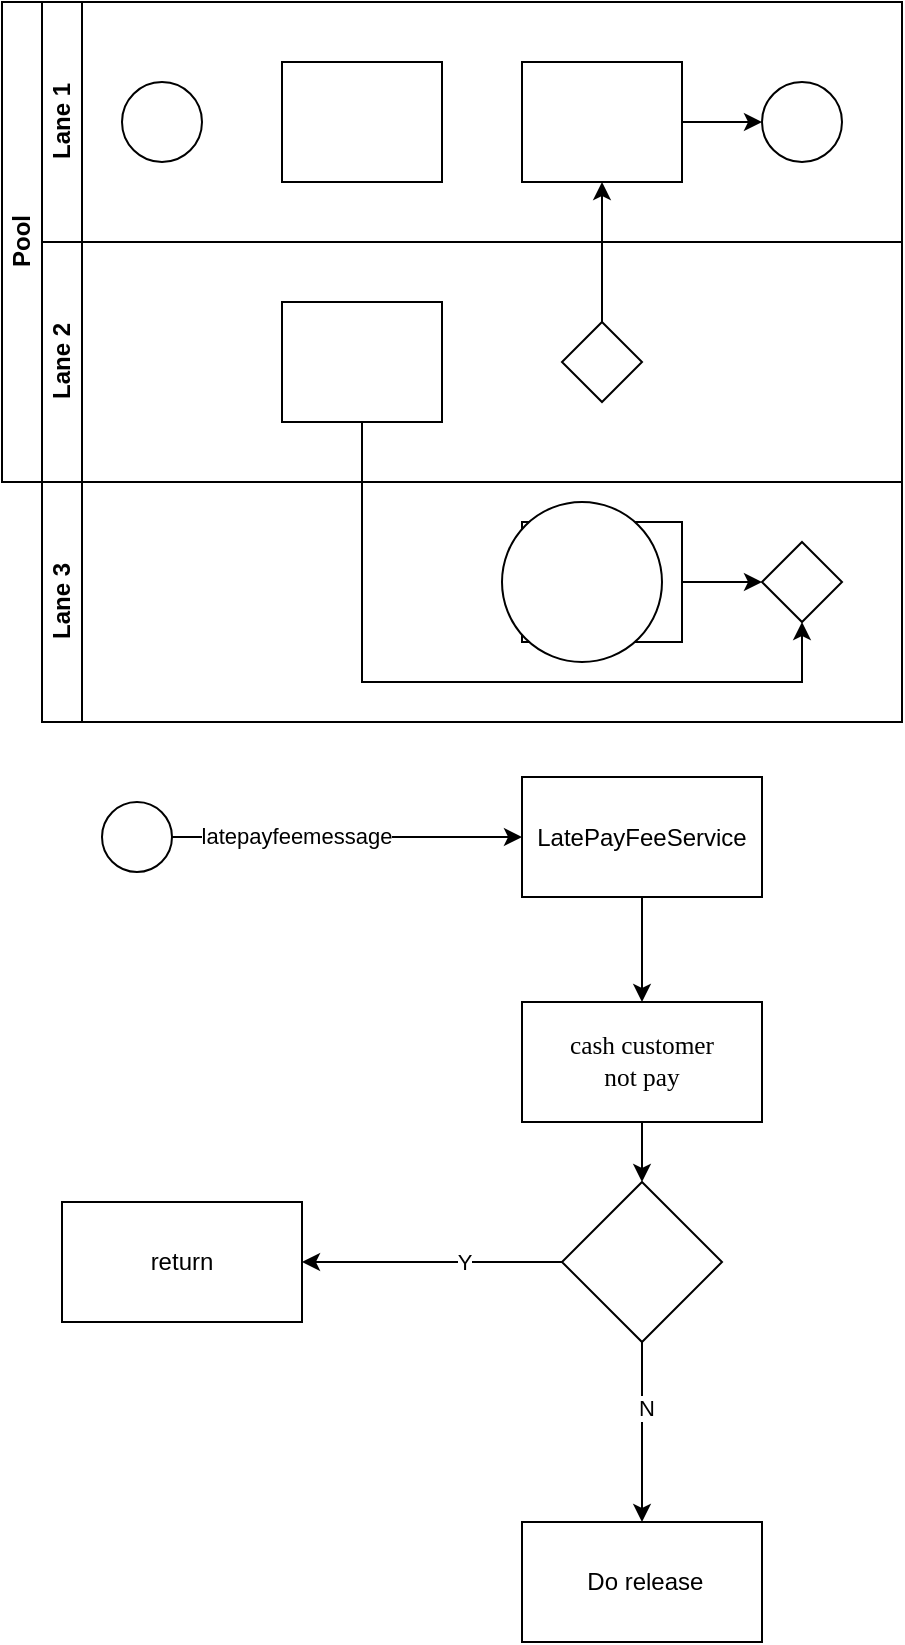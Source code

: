 <mxfile version="20.6.0" type="github">
  <diagram id="prtHgNgQTEPvFCAcTncT" name="Page-1">
    <mxGraphModel dx="1104" dy="482" grid="1" gridSize="10" guides="1" tooltips="1" connect="1" arrows="1" fold="1" page="1" pageScale="1" pageWidth="827" pageHeight="1169" math="0" shadow="0">
      <root>
        <mxCell id="0" />
        <mxCell id="1" parent="0" />
        <mxCell id="dNxyNK7c78bLwvsdeMH5-19" value="Pool" style="swimlane;html=1;childLayout=stackLayout;resizeParent=1;resizeParentMax=0;horizontal=0;startSize=20;horizontalStack=0;" parent="1" vertex="1">
          <mxGeometry x="120" y="120" width="450" height="240" as="geometry" />
        </mxCell>
        <mxCell id="dNxyNK7c78bLwvsdeMH5-27" value="" style="edgeStyle=orthogonalEdgeStyle;rounded=0;orthogonalLoop=1;jettySize=auto;html=1;dashed=1;endArrow=none;endFill=0;" parent="dNxyNK7c78bLwvsdeMH5-19" target="dNxyNK7c78bLwvsdeMH5-26" edge="1">
          <mxGeometry relative="1" as="geometry">
            <mxPoint x="180" y="90" as="sourcePoint" />
          </mxGeometry>
        </mxCell>
        <mxCell id="dNxyNK7c78bLwvsdeMH5-35" style="edgeStyle=orthogonalEdgeStyle;rounded=0;orthogonalLoop=1;jettySize=auto;html=1;endArrow=classic;endFill=1;" parent="dNxyNK7c78bLwvsdeMH5-19" target="dNxyNK7c78bLwvsdeMH5-34" edge="1">
          <mxGeometry relative="1" as="geometry">
            <mxPoint x="300" y="200" as="sourcePoint" />
          </mxGeometry>
        </mxCell>
        <mxCell id="dNxyNK7c78bLwvsdeMH5-20" value="Lane 1" style="swimlane;html=1;startSize=20;horizontal=0;" parent="dNxyNK7c78bLwvsdeMH5-19" vertex="1">
          <mxGeometry x="20" width="430" height="120" as="geometry" />
        </mxCell>
        <mxCell id="dNxyNK7c78bLwvsdeMH5-25" value="" style="edgeStyle=orthogonalEdgeStyle;rounded=0;orthogonalLoop=1;jettySize=auto;html=1;" parent="dNxyNK7c78bLwvsdeMH5-20" target="dNxyNK7c78bLwvsdeMH5-24" edge="1">
          <mxGeometry relative="1" as="geometry">
            <mxPoint x="80" y="60" as="sourcePoint" />
          </mxGeometry>
        </mxCell>
        <mxCell id="dNxyNK7c78bLwvsdeMH5-21" value="Lane 2" style="swimlane;html=1;startSize=20;horizontal=0;" parent="dNxyNK7c78bLwvsdeMH5-19" vertex="1">
          <mxGeometry x="20" y="120" width="430" height="120" as="geometry" />
        </mxCell>
        <mxCell id="dNxyNK7c78bLwvsdeMH5-29" value="" style="edgeStyle=orthogonalEdgeStyle;rounded=0;orthogonalLoop=1;jettySize=auto;html=1;endArrow=classic;endFill=1;" parent="dNxyNK7c78bLwvsdeMH5-21" target="dNxyNK7c78bLwvsdeMH5-28" edge="1">
          <mxGeometry relative="1" as="geometry">
            <mxPoint x="200" y="60" as="sourcePoint" />
          </mxGeometry>
        </mxCell>
        <mxCell id="R7jAdwDOwRKJz8v9XTPW-7" style="edgeStyle=orthogonalEdgeStyle;rounded=0;orthogonalLoop=1;jettySize=auto;html=1;endArrow=classic;endFill=1;" edge="1" parent="1" source="R7jAdwDOwRKJz8v9XTPW-15" target="R7jAdwDOwRKJz8v9XTPW-12">
          <mxGeometry relative="1" as="geometry" />
        </mxCell>
        <mxCell id="R7jAdwDOwRKJz8v9XTPW-8" style="edgeStyle=orthogonalEdgeStyle;rounded=0;orthogonalLoop=1;jettySize=auto;html=1;endArrow=classic;endFill=1;" edge="1" parent="1" source="R7jAdwDOwRKJz8v9XTPW-14" target="R7jAdwDOwRKJz8v9XTPW-19">
          <mxGeometry relative="1" as="geometry">
            <Array as="points">
              <mxPoint x="300" y="460" />
              <mxPoint x="520" y="460" />
            </Array>
          </mxGeometry>
        </mxCell>
        <mxCell id="R7jAdwDOwRKJz8v9XTPW-9" value="" style="ellipse;whiteSpace=wrap;html=1;" vertex="1" parent="1">
          <mxGeometry x="180" y="160" width="40" height="40" as="geometry" />
        </mxCell>
        <mxCell id="R7jAdwDOwRKJz8v9XTPW-10" value="" style="rounded=0;whiteSpace=wrap;html=1;fontFamily=Helvetica;fontSize=12;fontColor=#000000;align=center;" vertex="1" parent="1">
          <mxGeometry x="260" y="150" width="80" height="60" as="geometry" />
        </mxCell>
        <mxCell id="R7jAdwDOwRKJz8v9XTPW-11" value="" style="edgeStyle=orthogonalEdgeStyle;rounded=0;orthogonalLoop=1;jettySize=auto;html=1;endArrow=classic;endFill=1;" edge="1" parent="1" source="R7jAdwDOwRKJz8v9XTPW-12" target="R7jAdwDOwRKJz8v9XTPW-13">
          <mxGeometry relative="1" as="geometry" />
        </mxCell>
        <mxCell id="R7jAdwDOwRKJz8v9XTPW-12" value="" style="rounded=0;whiteSpace=wrap;html=1;fontFamily=Helvetica;fontSize=12;fontColor=#000000;align=center;" vertex="1" parent="1">
          <mxGeometry x="380" y="150" width="80" height="60" as="geometry" />
        </mxCell>
        <mxCell id="R7jAdwDOwRKJz8v9XTPW-13" value="" style="ellipse;whiteSpace=wrap;html=1;" vertex="1" parent="1">
          <mxGeometry x="500" y="160" width="40" height="40" as="geometry" />
        </mxCell>
        <mxCell id="R7jAdwDOwRKJz8v9XTPW-14" value="" style="rounded=0;whiteSpace=wrap;html=1;fontFamily=Helvetica;fontSize=12;fontColor=#000000;align=center;" vertex="1" parent="1">
          <mxGeometry x="260" y="270" width="80" height="60" as="geometry" />
        </mxCell>
        <mxCell id="R7jAdwDOwRKJz8v9XTPW-15" value="" style="rhombus;whiteSpace=wrap;html=1;fontFamily=Helvetica;fontSize=12;fontColor=#000000;align=center;" vertex="1" parent="1">
          <mxGeometry x="400" y="280" width="40" height="40" as="geometry" />
        </mxCell>
        <mxCell id="R7jAdwDOwRKJz8v9XTPW-16" value="Lane 3" style="swimlane;html=1;startSize=20;horizontal=0;" vertex="1" parent="1">
          <mxGeometry x="140" y="360" width="430" height="120" as="geometry" />
        </mxCell>
        <mxCell id="R7jAdwDOwRKJz8v9XTPW-17" value="" style="edgeStyle=orthogonalEdgeStyle;rounded=0;orthogonalLoop=1;jettySize=auto;html=1;endArrow=classic;endFill=1;" edge="1" parent="R7jAdwDOwRKJz8v9XTPW-16" source="R7jAdwDOwRKJz8v9XTPW-18" target="R7jAdwDOwRKJz8v9XTPW-19">
          <mxGeometry relative="1" as="geometry" />
        </mxCell>
        <mxCell id="R7jAdwDOwRKJz8v9XTPW-18" value="" style="rounded=0;whiteSpace=wrap;html=1;fontFamily=Helvetica;fontSize=12;fontColor=#000000;align=center;" vertex="1" parent="R7jAdwDOwRKJz8v9XTPW-16">
          <mxGeometry x="240" y="20" width="80" height="60" as="geometry" />
        </mxCell>
        <mxCell id="R7jAdwDOwRKJz8v9XTPW-19" value="" style="rhombus;whiteSpace=wrap;html=1;fontFamily=Helvetica;fontSize=12;fontColor=#000000;align=center;" vertex="1" parent="R7jAdwDOwRKJz8v9XTPW-16">
          <mxGeometry x="360" y="30" width="40" height="40" as="geometry" />
        </mxCell>
        <mxCell id="R7jAdwDOwRKJz8v9XTPW-20" value="" style="ellipse;whiteSpace=wrap;html=1;aspect=fixed;" vertex="1" parent="1">
          <mxGeometry x="370" y="370" width="80" height="80" as="geometry" />
        </mxCell>
        <mxCell id="R7jAdwDOwRKJz8v9XTPW-25" value="" style="edgeStyle=orthogonalEdgeStyle;rounded=0;orthogonalLoop=1;jettySize=auto;html=1;" edge="1" parent="1" source="R7jAdwDOwRKJz8v9XTPW-21" target="R7jAdwDOwRKJz8v9XTPW-24">
          <mxGeometry relative="1" as="geometry" />
        </mxCell>
        <mxCell id="R7jAdwDOwRKJz8v9XTPW-26" value="latepayfeemessage" style="edgeLabel;html=1;align=center;verticalAlign=middle;resizable=0;points=[];" vertex="1" connectable="0" parent="R7jAdwDOwRKJz8v9XTPW-25">
          <mxGeometry x="-0.289" y="2" relative="1" as="geometry">
            <mxPoint y="1" as="offset" />
          </mxGeometry>
        </mxCell>
        <mxCell id="R7jAdwDOwRKJz8v9XTPW-21" value="" style="ellipse;whiteSpace=wrap;html=1;aspect=fixed;" vertex="1" parent="1">
          <mxGeometry x="170" y="520" width="35" height="35" as="geometry" />
        </mxCell>
        <mxCell id="R7jAdwDOwRKJz8v9XTPW-28" value="" style="edgeStyle=orthogonalEdgeStyle;rounded=0;orthogonalLoop=1;jettySize=auto;html=1;" edge="1" parent="1" source="R7jAdwDOwRKJz8v9XTPW-24" target="R7jAdwDOwRKJz8v9XTPW-27">
          <mxGeometry relative="1" as="geometry" />
        </mxCell>
        <mxCell id="R7jAdwDOwRKJz8v9XTPW-24" value="LatePayFeeService" style="whiteSpace=wrap;html=1;" vertex="1" parent="1">
          <mxGeometry x="380" y="507.5" width="120" height="60" as="geometry" />
        </mxCell>
        <mxCell id="R7jAdwDOwRKJz8v9XTPW-30" value="" style="edgeStyle=orthogonalEdgeStyle;rounded=0;orthogonalLoop=1;jettySize=auto;html=1;" edge="1" parent="1" source="R7jAdwDOwRKJz8v9XTPW-27" target="R7jAdwDOwRKJz8v9XTPW-29">
          <mxGeometry relative="1" as="geometry" />
        </mxCell>
        <mxCell id="R7jAdwDOwRKJz8v9XTPW-27" value="&lt;span style=&quot;font-size: 9.5pt; font-family: DengXian;&quot;&gt;cash customer &lt;br&gt;not pay&lt;/span&gt;" style="whiteSpace=wrap;html=1;" vertex="1" parent="1">
          <mxGeometry x="380" y="620" width="120" height="60" as="geometry" />
        </mxCell>
        <mxCell id="R7jAdwDOwRKJz8v9XTPW-32" value="" style="edgeStyle=orthogonalEdgeStyle;rounded=0;orthogonalLoop=1;jettySize=auto;html=1;" edge="1" parent="1" source="R7jAdwDOwRKJz8v9XTPW-29" target="R7jAdwDOwRKJz8v9XTPW-31">
          <mxGeometry relative="1" as="geometry" />
        </mxCell>
        <mxCell id="R7jAdwDOwRKJz8v9XTPW-33" value="Y" style="edgeLabel;html=1;align=center;verticalAlign=middle;resizable=0;points=[];" vertex="1" connectable="0" parent="R7jAdwDOwRKJz8v9XTPW-32">
          <mxGeometry x="-0.246" relative="1" as="geometry">
            <mxPoint as="offset" />
          </mxGeometry>
        </mxCell>
        <mxCell id="R7jAdwDOwRKJz8v9XTPW-35" value="" style="edgeStyle=orthogonalEdgeStyle;rounded=0;orthogonalLoop=1;jettySize=auto;html=1;" edge="1" parent="1" source="R7jAdwDOwRKJz8v9XTPW-29" target="R7jAdwDOwRKJz8v9XTPW-34">
          <mxGeometry relative="1" as="geometry" />
        </mxCell>
        <mxCell id="R7jAdwDOwRKJz8v9XTPW-36" value="N" style="edgeLabel;html=1;align=center;verticalAlign=middle;resizable=0;points=[];" vertex="1" connectable="0" parent="R7jAdwDOwRKJz8v9XTPW-35">
          <mxGeometry x="-0.267" y="2" relative="1" as="geometry">
            <mxPoint as="offset" />
          </mxGeometry>
        </mxCell>
        <mxCell id="R7jAdwDOwRKJz8v9XTPW-29" value="" style="rhombus;whiteSpace=wrap;html=1;" vertex="1" parent="1">
          <mxGeometry x="400" y="710" width="80" height="80" as="geometry" />
        </mxCell>
        <mxCell id="R7jAdwDOwRKJz8v9XTPW-31" value="return" style="whiteSpace=wrap;html=1;" vertex="1" parent="1">
          <mxGeometry x="150" y="720" width="120" height="60" as="geometry" />
        </mxCell>
        <mxCell id="R7jAdwDOwRKJz8v9XTPW-34" value="&amp;nbsp;Do release" style="whiteSpace=wrap;html=1;" vertex="1" parent="1">
          <mxGeometry x="380" y="880" width="120" height="60" as="geometry" />
        </mxCell>
      </root>
    </mxGraphModel>
  </diagram>
</mxfile>
